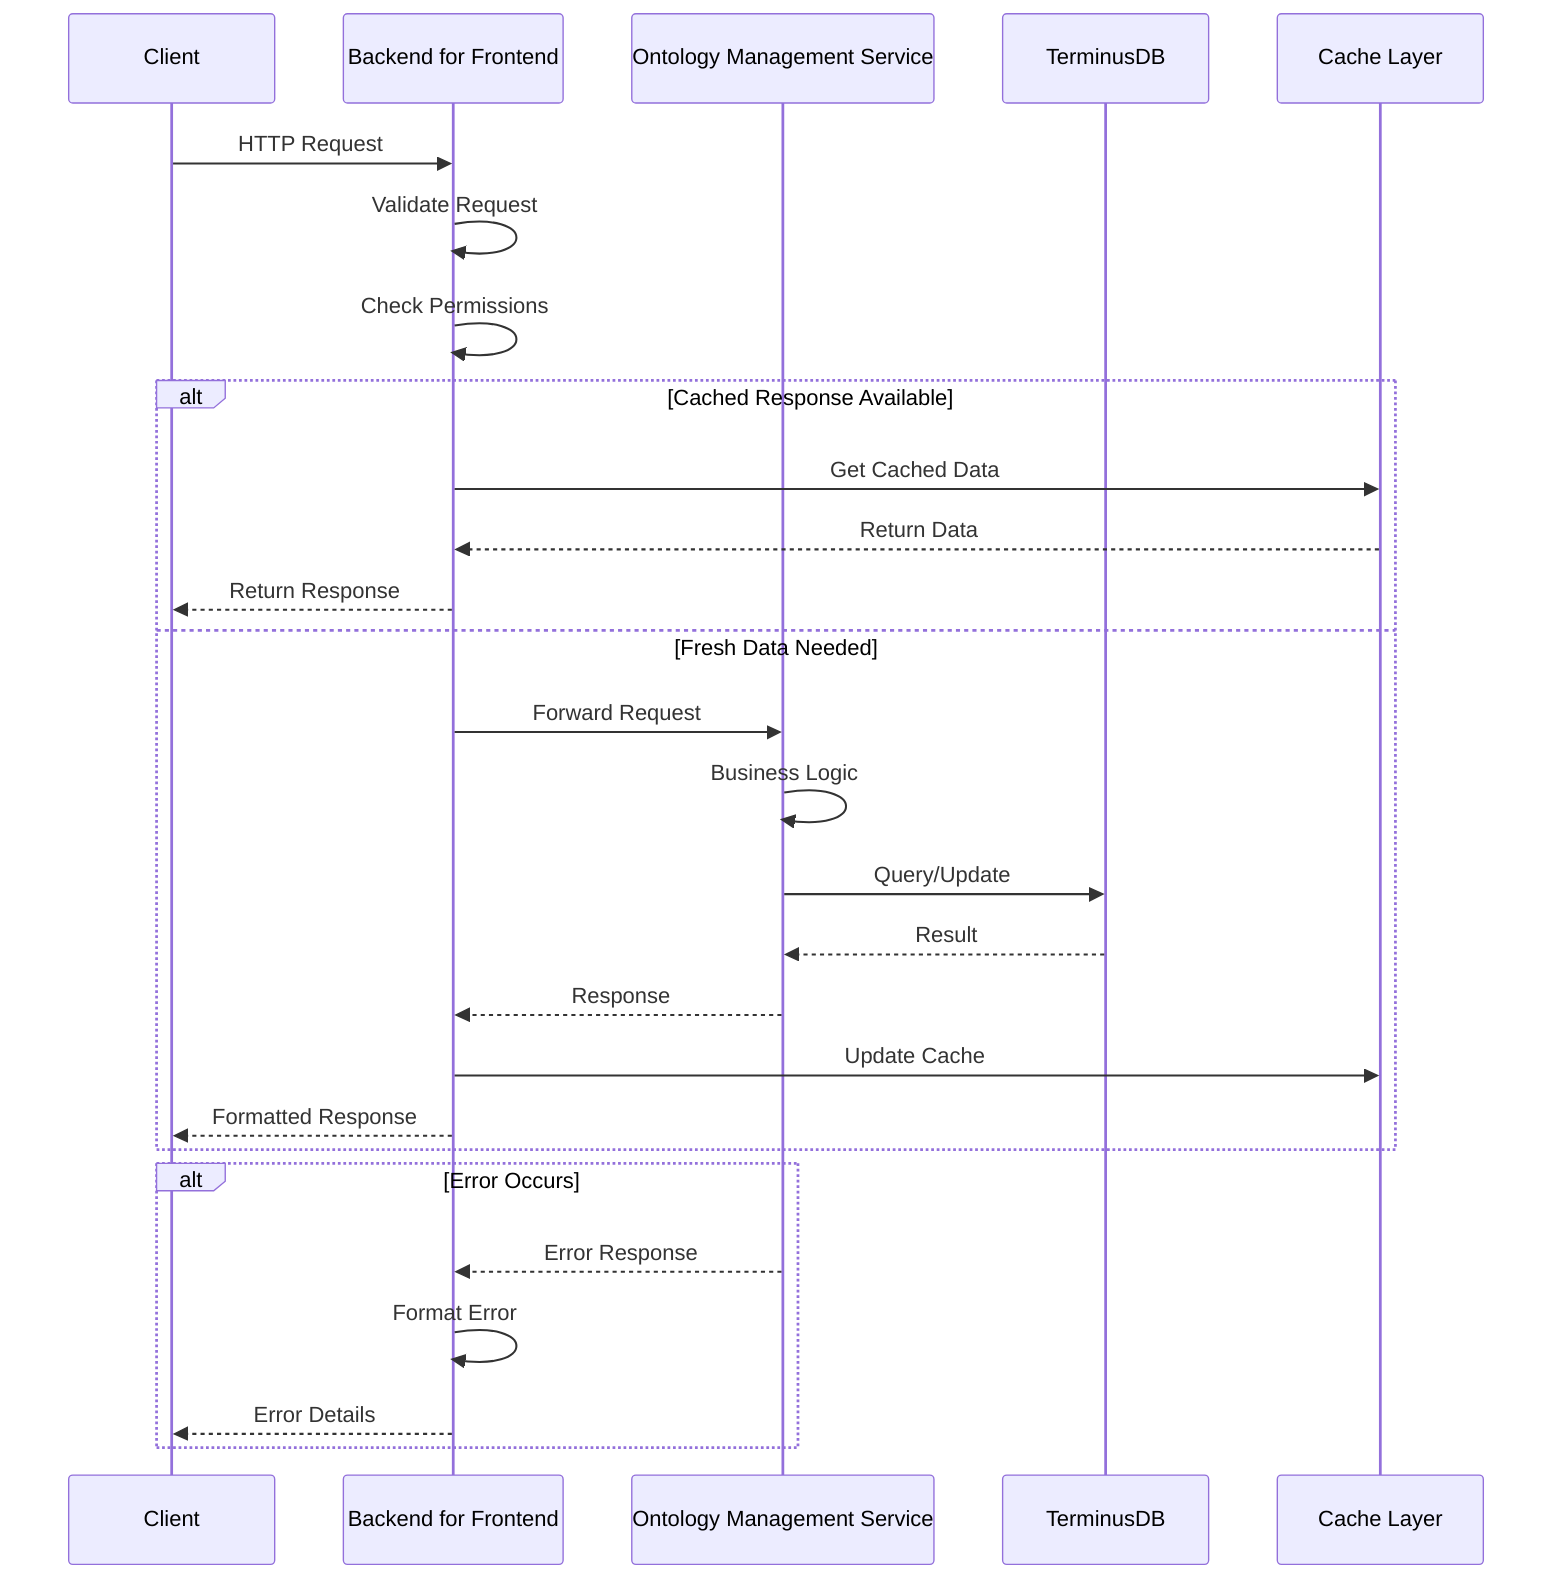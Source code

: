 sequenceDiagram
    %% Service Interaction Flow
    
    participant Client
    participant BFF as Backend for Frontend
    participant OMS as Ontology Management Service
    participant DB as TerminusDB
    participant Cache as Cache Layer
    
    %% Standard Request Flow
    Client->>BFF: HTTP Request
    BFF->>BFF: Validate Request
    BFF->>BFF: Check Permissions
    
    alt Cached Response Available
        BFF->>Cache: Get Cached Data
        Cache-->>BFF: Return Data
        BFF-->>Client: Return Response
    else Fresh Data Needed
        BFF->>OMS: Forward Request
        OMS->>OMS: Business Logic
        OMS->>DB: Query/Update
        DB-->>OMS: Result
        OMS-->>BFF: Response
        BFF->>Cache: Update Cache
        BFF-->>Client: Formatted Response
    end
    
    %% Error Handling
    alt Error Occurs
        OMS-->>BFF: Error Response
        BFF->>BFF: Format Error
        BFF-->>Client: Error Details
    end